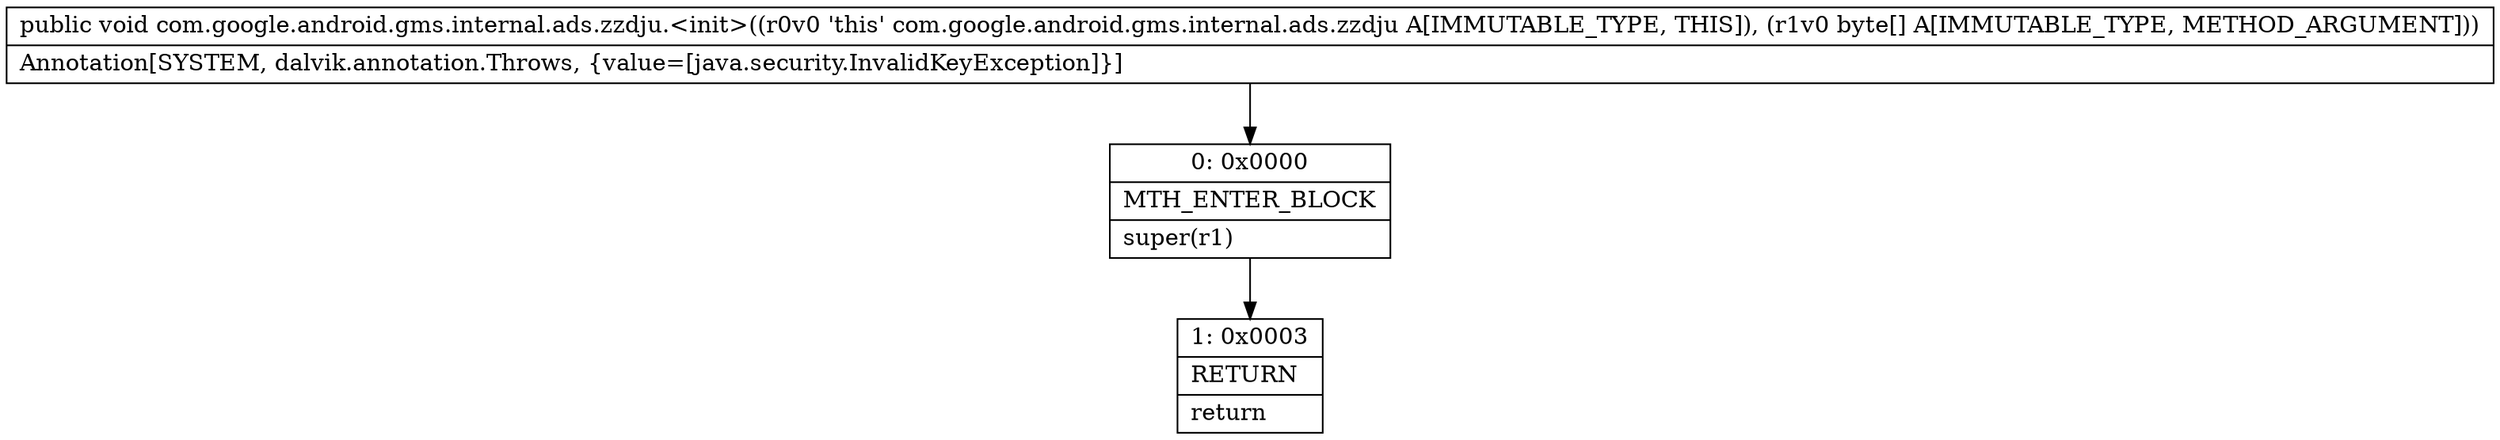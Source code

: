 digraph "CFG forcom.google.android.gms.internal.ads.zzdju.\<init\>([B)V" {
Node_0 [shape=record,label="{0\:\ 0x0000|MTH_ENTER_BLOCK\l|super(r1)\l}"];
Node_1 [shape=record,label="{1\:\ 0x0003|RETURN\l|return\l}"];
MethodNode[shape=record,label="{public void com.google.android.gms.internal.ads.zzdju.\<init\>((r0v0 'this' com.google.android.gms.internal.ads.zzdju A[IMMUTABLE_TYPE, THIS]), (r1v0 byte[] A[IMMUTABLE_TYPE, METHOD_ARGUMENT]))  | Annotation[SYSTEM, dalvik.annotation.Throws, \{value=[java.security.InvalidKeyException]\}]\l}"];
MethodNode -> Node_0;
Node_0 -> Node_1;
}

